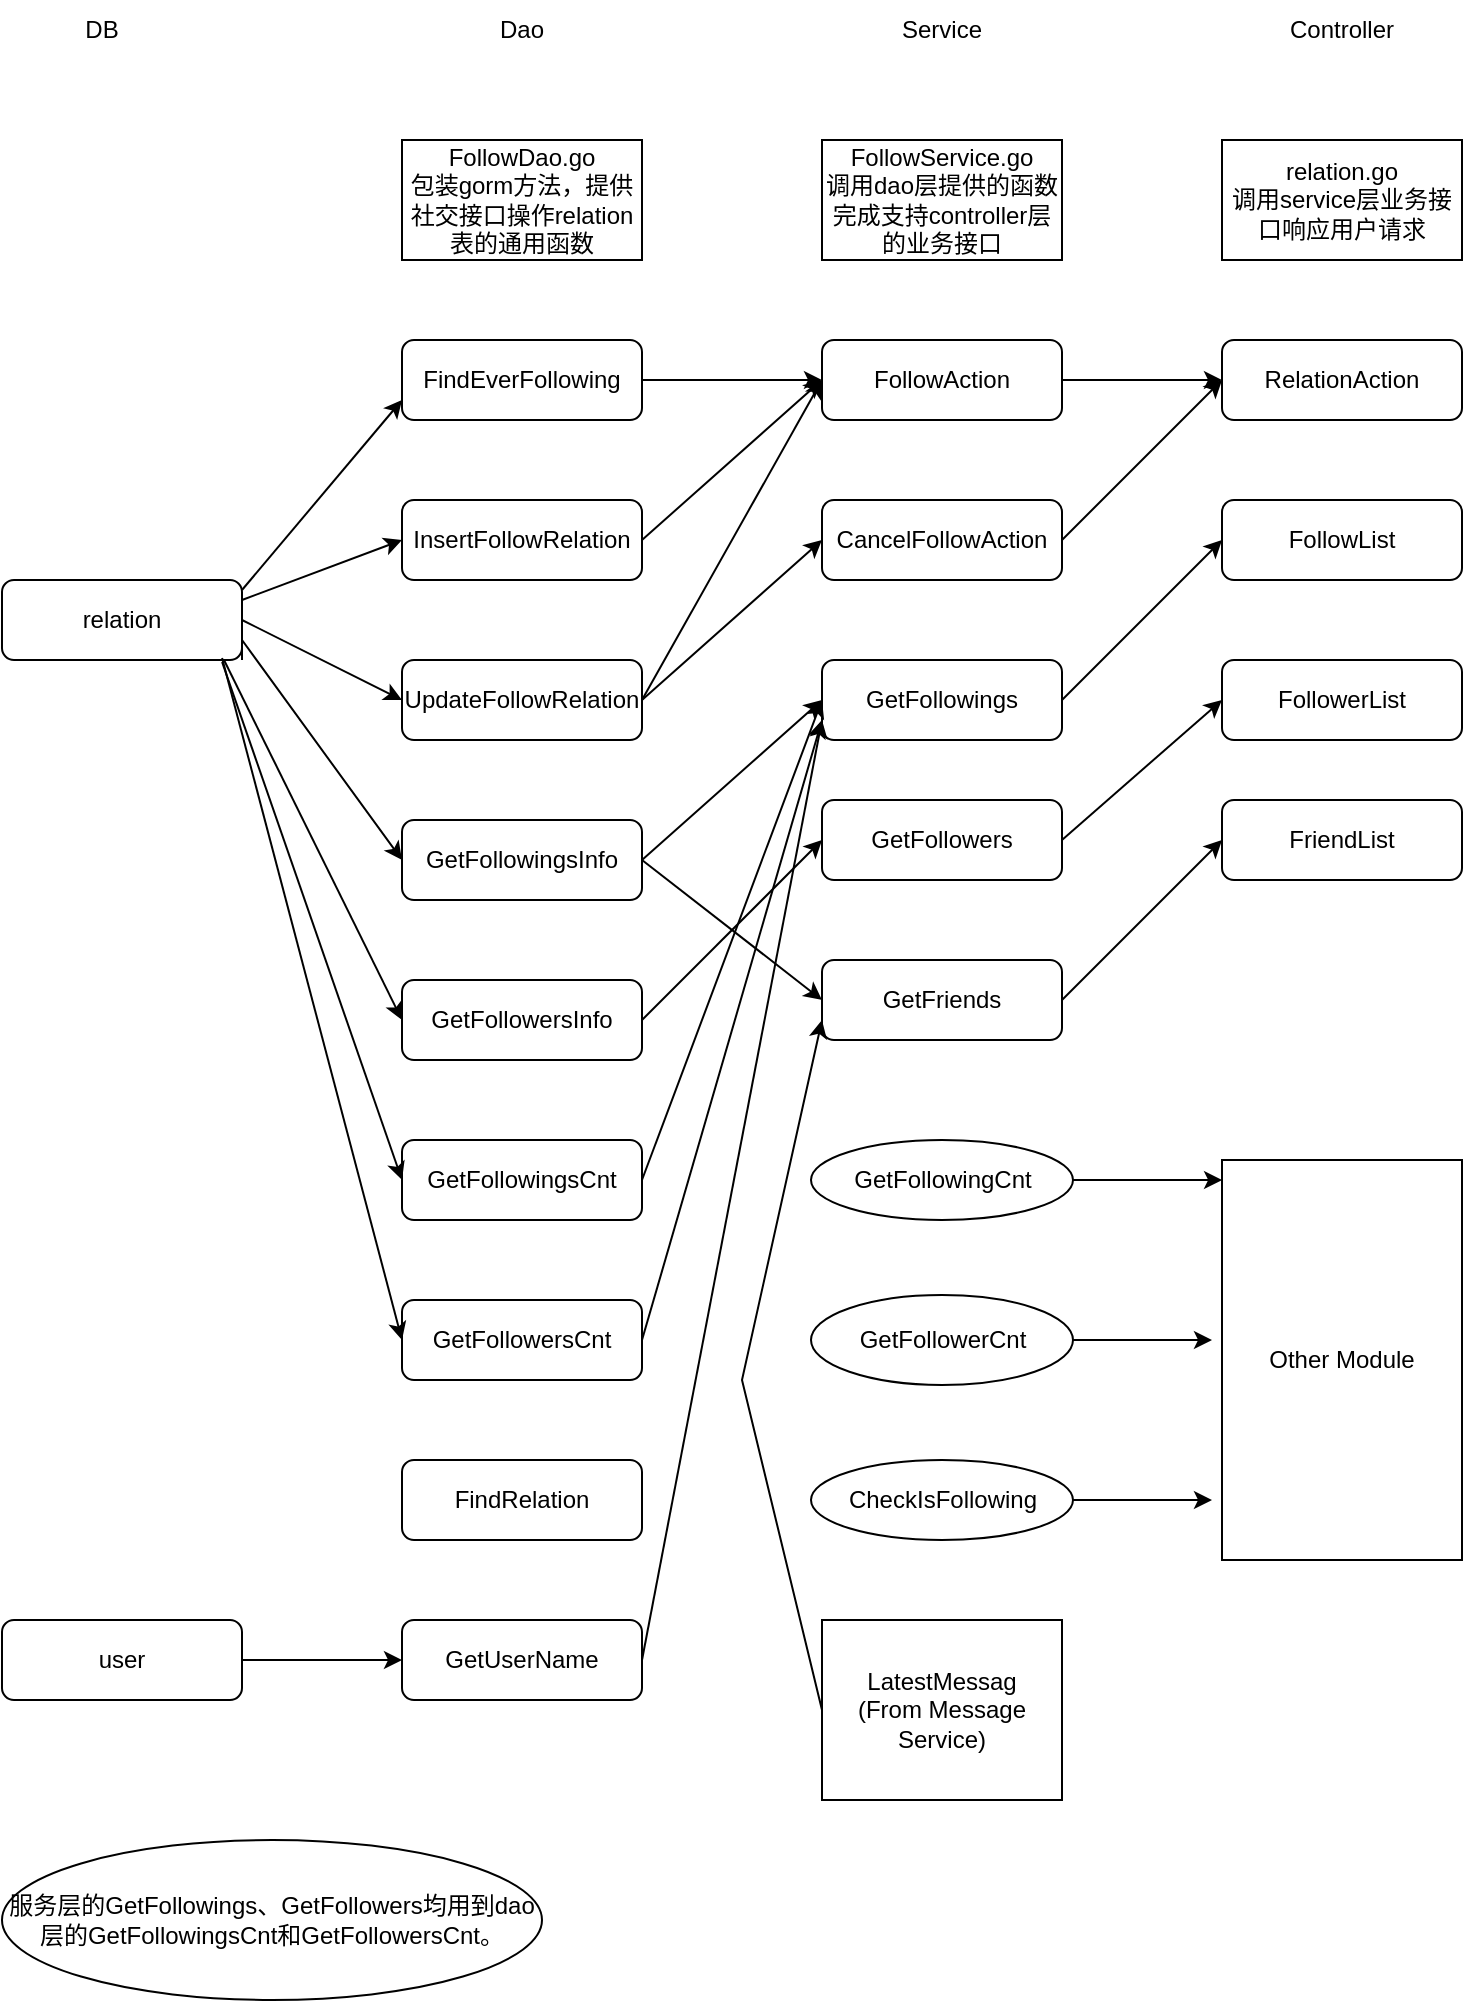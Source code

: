 <mxfile version="20.8.23" type="github">
  <diagram name="第 1 页" id="exY0J_KUNhduBvVWKAtJ">
    <mxGraphModel dx="1710" dy="1102" grid="0" gridSize="10" guides="1" tooltips="1" connect="1" arrows="1" fold="1" page="1" pageScale="1" pageWidth="827" pageHeight="1169" math="0" shadow="0">
      <root>
        <mxCell id="0" />
        <mxCell id="1" parent="0" />
        <mxCell id="ikNL3fhCvf00jAdiAs-t-1" value="Dao" style="text;html=1;strokeColor=none;fillColor=none;align=center;verticalAlign=middle;whiteSpace=wrap;rounded=0;" parent="1" vertex="1">
          <mxGeometry x="240" y="110" width="60" height="30" as="geometry" />
        </mxCell>
        <mxCell id="ikNL3fhCvf00jAdiAs-t-2" value="Service" style="text;html=1;strokeColor=none;fillColor=none;align=center;verticalAlign=middle;whiteSpace=wrap;rounded=0;" parent="1" vertex="1">
          <mxGeometry x="450" y="110" width="60" height="30" as="geometry" />
        </mxCell>
        <mxCell id="ikNL3fhCvf00jAdiAs-t-3" value="Controller" style="text;html=1;strokeColor=none;fillColor=none;align=center;verticalAlign=middle;whiteSpace=wrap;rounded=0;" parent="1" vertex="1">
          <mxGeometry x="650" y="110" width="60" height="30" as="geometry" />
        </mxCell>
        <mxCell id="ikNL3fhCvf00jAdiAs-t-4" value="FollowDao.go&lt;br&gt;包装gorm方法，提供社交接口操作relation表的通用函数" style="rounded=0;whiteSpace=wrap;html=1;" parent="1" vertex="1">
          <mxGeometry x="210" y="180" width="120" height="60" as="geometry" />
        </mxCell>
        <mxCell id="ikNL3fhCvf00jAdiAs-t-5" value="FollowService.go&lt;br&gt;调用dao层提供的函数完成支持controller层的业务接口" style="rounded=0;whiteSpace=wrap;html=1;" parent="1" vertex="1">
          <mxGeometry x="420" y="180" width="120" height="60" as="geometry" />
        </mxCell>
        <mxCell id="ikNL3fhCvf00jAdiAs-t-6" value="relation.go&lt;br&gt;调用service层业务接口响应用户请求" style="rounded=0;whiteSpace=wrap;html=1;" parent="1" vertex="1">
          <mxGeometry x="620" y="180" width="120" height="60" as="geometry" />
        </mxCell>
        <mxCell id="QBlX7y4SrpshygchNIgK-16" style="edgeStyle=orthogonalEdgeStyle;rounded=0;orthogonalLoop=1;jettySize=auto;html=1;exitX=1;exitY=0.5;exitDx=0;exitDy=0;" parent="1" source="ikNL3fhCvf00jAdiAs-t-10" target="ikNL3fhCvf00jAdiAs-t-17" edge="1">
          <mxGeometry relative="1" as="geometry" />
        </mxCell>
        <mxCell id="ikNL3fhCvf00jAdiAs-t-10" value="FindEverFollowing" style="rounded=1;whiteSpace=wrap;html=1;" parent="1" vertex="1">
          <mxGeometry x="210" y="280" width="120" height="40" as="geometry" />
        </mxCell>
        <mxCell id="ikNL3fhCvf00jAdiAs-t-11" value="InsertFollowRelation" style="rounded=1;whiteSpace=wrap;html=1;" parent="1" vertex="1">
          <mxGeometry x="210" y="360" width="120" height="40" as="geometry" />
        </mxCell>
        <mxCell id="ikNL3fhCvf00jAdiAs-t-13" value="UpdateFollowRelation" style="rounded=1;whiteSpace=wrap;html=1;" parent="1" vertex="1">
          <mxGeometry x="210" y="440" width="120" height="40" as="geometry" />
        </mxCell>
        <mxCell id="ikNL3fhCvf00jAdiAs-t-14" value="FindRelation" style="rounded=1;whiteSpace=wrap;html=1;" parent="1" vertex="1">
          <mxGeometry x="210" y="840" width="120" height="40" as="geometry" />
        </mxCell>
        <mxCell id="ikNL3fhCvf00jAdiAs-t-15" value="GetFollowingsInfo" style="rounded=1;whiteSpace=wrap;html=1;" parent="1" vertex="1">
          <mxGeometry x="210" y="520" width="120" height="40" as="geometry" />
        </mxCell>
        <mxCell id="ikNL3fhCvf00jAdiAs-t-16" value="GetFollowersInfo" style="rounded=1;whiteSpace=wrap;html=1;" parent="1" vertex="1">
          <mxGeometry x="210" y="600" width="120" height="40" as="geometry" />
        </mxCell>
        <mxCell id="QBlX7y4SrpshygchNIgK-25" style="edgeStyle=orthogonalEdgeStyle;rounded=0;orthogonalLoop=1;jettySize=auto;html=1;exitX=1;exitY=0.5;exitDx=0;exitDy=0;entryX=0;entryY=0.5;entryDx=0;entryDy=0;" parent="1" source="ikNL3fhCvf00jAdiAs-t-17" target="ikNL3fhCvf00jAdiAs-t-20" edge="1">
          <mxGeometry relative="1" as="geometry" />
        </mxCell>
        <mxCell id="ikNL3fhCvf00jAdiAs-t-17" value="FollowAction" style="rounded=1;whiteSpace=wrap;html=1;" parent="1" vertex="1">
          <mxGeometry x="420" y="280" width="120" height="40" as="geometry" />
        </mxCell>
        <mxCell id="ikNL3fhCvf00jAdiAs-t-18" value="CancelFollowAction" style="rounded=1;whiteSpace=wrap;html=1;" parent="1" vertex="1">
          <mxGeometry x="420" y="360" width="120" height="40" as="geometry" />
        </mxCell>
        <mxCell id="ikNL3fhCvf00jAdiAs-t-19" value="GetFollowings" style="rounded=1;whiteSpace=wrap;html=1;" parent="1" vertex="1">
          <mxGeometry x="420" y="440" width="120" height="40" as="geometry" />
        </mxCell>
        <mxCell id="ikNL3fhCvf00jAdiAs-t-20" value="RelationAction" style="rounded=1;whiteSpace=wrap;html=1;" parent="1" vertex="1">
          <mxGeometry x="620" y="280" width="120" height="40" as="geometry" />
        </mxCell>
        <mxCell id="ikNL3fhCvf00jAdiAs-t-21" value="FollowList" style="rounded=1;whiteSpace=wrap;html=1;" parent="1" vertex="1">
          <mxGeometry x="620" y="360" width="120" height="40" as="geometry" />
        </mxCell>
        <mxCell id="ikNL3fhCvf00jAdiAs-t-22" value="FollowerList" style="rounded=1;whiteSpace=wrap;html=1;" parent="1" vertex="1">
          <mxGeometry x="620" y="440" width="120" height="40" as="geometry" />
        </mxCell>
        <mxCell id="ikNL3fhCvf00jAdiAs-t-23" value="GetFollowers" style="rounded=1;whiteSpace=wrap;html=1;" parent="1" vertex="1">
          <mxGeometry x="420" y="510" width="120" height="40" as="geometry" />
        </mxCell>
        <mxCell id="ikNL3fhCvf00jAdiAs-t-24" value="FriendList" style="rounded=1;whiteSpace=wrap;html=1;" parent="1" vertex="1">
          <mxGeometry x="620" y="510" width="120" height="40" as="geometry" />
        </mxCell>
        <mxCell id="QBlX7y4SrpshygchNIgK-1" value="GetFriends" style="rounded=1;whiteSpace=wrap;html=1;" parent="1" vertex="1">
          <mxGeometry x="420" y="590" width="120" height="40" as="geometry" />
        </mxCell>
        <mxCell id="QBlX7y4SrpshygchNIgK-2" value="DB" style="text;html=1;strokeColor=none;fillColor=none;align=center;verticalAlign=middle;whiteSpace=wrap;rounded=0;" parent="1" vertex="1">
          <mxGeometry x="30" y="110" width="60" height="30" as="geometry" />
        </mxCell>
        <mxCell id="QBlX7y4SrpshygchNIgK-4" value="relation" style="rounded=1;whiteSpace=wrap;html=1;" parent="1" vertex="1">
          <mxGeometry x="10" y="400" width="120" height="40" as="geometry" />
        </mxCell>
        <mxCell id="QBlX7y4SrpshygchNIgK-5" value="user" style="rounded=1;whiteSpace=wrap;html=1;" parent="1" vertex="1">
          <mxGeometry x="10" y="920" width="120" height="40" as="geometry" />
        </mxCell>
        <mxCell id="QBlX7y4SrpshygchNIgK-6" value="GetUserName" style="rounded=1;whiteSpace=wrap;html=1;" parent="1" vertex="1">
          <mxGeometry x="210" y="920" width="120" height="40" as="geometry" />
        </mxCell>
        <mxCell id="QBlX7y4SrpshygchNIgK-8" value="" style="endArrow=classic;html=1;rounded=0;entryX=0;entryY=0.75;entryDx=0;entryDy=0;" parent="1" target="ikNL3fhCvf00jAdiAs-t-10" edge="1">
          <mxGeometry width="50" height="50" relative="1" as="geometry">
            <mxPoint x="130" y="405" as="sourcePoint" />
            <mxPoint x="180" y="355" as="targetPoint" />
          </mxGeometry>
        </mxCell>
        <mxCell id="QBlX7y4SrpshygchNIgK-9" value="" style="endArrow=classic;html=1;rounded=0;entryX=0;entryY=0.5;entryDx=0;entryDy=0;exitX=1;exitY=0.25;exitDx=0;exitDy=0;" parent="1" source="QBlX7y4SrpshygchNIgK-4" target="ikNL3fhCvf00jAdiAs-t-11" edge="1">
          <mxGeometry width="50" height="50" relative="1" as="geometry">
            <mxPoint x="140" y="430" as="sourcePoint" />
            <mxPoint x="190" y="380" as="targetPoint" />
          </mxGeometry>
        </mxCell>
        <mxCell id="QBlX7y4SrpshygchNIgK-10" value="" style="endArrow=classic;html=1;rounded=0;entryX=0;entryY=0.5;entryDx=0;entryDy=0;exitX=1;exitY=0.5;exitDx=0;exitDy=0;" parent="1" source="QBlX7y4SrpshygchNIgK-4" target="ikNL3fhCvf00jAdiAs-t-13" edge="1">
          <mxGeometry width="50" height="50" relative="1" as="geometry">
            <mxPoint x="140" y="460" as="sourcePoint" />
            <mxPoint x="190" y="410" as="targetPoint" />
          </mxGeometry>
        </mxCell>
        <mxCell id="QBlX7y4SrpshygchNIgK-12" value="" style="endArrow=classic;html=1;rounded=0;entryX=0;entryY=0.5;entryDx=0;entryDy=0;exitX=1;exitY=1;exitDx=0;exitDy=0;" parent="1" source="QBlX7y4SrpshygchNIgK-4" target="ikNL3fhCvf00jAdiAs-t-15" edge="1">
          <mxGeometry width="50" height="50" relative="1" as="geometry">
            <mxPoint x="390" y="520" as="sourcePoint" />
            <mxPoint x="440" y="470" as="targetPoint" />
            <Array as="points">
              <mxPoint x="130" y="430" />
            </Array>
          </mxGeometry>
        </mxCell>
        <mxCell id="QBlX7y4SrpshygchNIgK-15" value="" style="endArrow=classic;html=1;rounded=0;entryX=0;entryY=0.5;entryDx=0;entryDy=0;exitX=1;exitY=0.5;exitDx=0;exitDy=0;" parent="1" source="QBlX7y4SrpshygchNIgK-5" target="QBlX7y4SrpshygchNIgK-6" edge="1">
          <mxGeometry width="50" height="50" relative="1" as="geometry">
            <mxPoint x="130" y="950" as="sourcePoint" />
            <mxPoint x="180" y="900" as="targetPoint" />
          </mxGeometry>
        </mxCell>
        <mxCell id="QBlX7y4SrpshygchNIgK-18" value="" style="endArrow=classic;html=1;rounded=0;entryX=0;entryY=0.5;entryDx=0;entryDy=0;" parent="1" target="ikNL3fhCvf00jAdiAs-t-17" edge="1">
          <mxGeometry width="50" height="50" relative="1" as="geometry">
            <mxPoint x="330" y="380" as="sourcePoint" />
            <mxPoint x="380" y="330" as="targetPoint" />
          </mxGeometry>
        </mxCell>
        <mxCell id="QBlX7y4SrpshygchNIgK-19" value="" style="endArrow=classic;html=1;fontFamily=Helvetica;fontSize=11;fontColor=default;align=center;strokeColor=default;" parent="1" edge="1">
          <mxGeometry width="50" height="50" relative="1" as="geometry">
            <mxPoint x="330" y="460" as="sourcePoint" />
            <mxPoint x="420" y="300" as="targetPoint" />
          </mxGeometry>
        </mxCell>
        <mxCell id="QBlX7y4SrpshygchNIgK-20" value="" style="endArrow=classic;html=1;rounded=0;entryX=0;entryY=0.5;entryDx=0;entryDy=0;" parent="1" target="ikNL3fhCvf00jAdiAs-t-18" edge="1">
          <mxGeometry width="50" height="50" relative="1" as="geometry">
            <mxPoint x="330" y="460" as="sourcePoint" />
            <mxPoint x="340" y="550" as="targetPoint" />
          </mxGeometry>
        </mxCell>
        <mxCell id="QBlX7y4SrpshygchNIgK-26" value="" style="endArrow=classic;html=1;rounded=0;entryX=0;entryY=0.5;entryDx=0;entryDy=0;exitX=1;exitY=0.5;exitDx=0;exitDy=0;" parent="1" source="ikNL3fhCvf00jAdiAs-t-18" target="ikNL3fhCvf00jAdiAs-t-20" edge="1">
          <mxGeometry width="50" height="50" relative="1" as="geometry">
            <mxPoint x="390" y="520" as="sourcePoint" />
            <mxPoint x="440" y="470" as="targetPoint" />
          </mxGeometry>
        </mxCell>
        <mxCell id="QBlX7y4SrpshygchNIgK-27" value="" style="endArrow=classic;html=1;rounded=0;entryX=0;entryY=0.5;entryDx=0;entryDy=0;exitX=1;exitY=0.5;exitDx=0;exitDy=0;" parent="1" source="ikNL3fhCvf00jAdiAs-t-19" target="ikNL3fhCvf00jAdiAs-t-21" edge="1">
          <mxGeometry width="50" height="50" relative="1" as="geometry">
            <mxPoint x="390" y="520" as="sourcePoint" />
            <mxPoint x="440" y="470" as="targetPoint" />
          </mxGeometry>
        </mxCell>
        <mxCell id="QBlX7y4SrpshygchNIgK-28" value="" style="endArrow=classic;html=1;rounded=0;entryX=0;entryY=0.5;entryDx=0;entryDy=0;exitX=1;exitY=0.5;exitDx=0;exitDy=0;" parent="1" source="ikNL3fhCvf00jAdiAs-t-23" target="ikNL3fhCvf00jAdiAs-t-22" edge="1">
          <mxGeometry width="50" height="50" relative="1" as="geometry">
            <mxPoint x="390" y="520" as="sourcePoint" />
            <mxPoint x="440" y="470" as="targetPoint" />
          </mxGeometry>
        </mxCell>
        <mxCell id="QBlX7y4SrpshygchNIgK-29" value="" style="endArrow=classic;html=1;rounded=0;entryX=0;entryY=0.5;entryDx=0;entryDy=0;exitX=1;exitY=0.5;exitDx=0;exitDy=0;" parent="1" source="QBlX7y4SrpshygchNIgK-1" target="ikNL3fhCvf00jAdiAs-t-24" edge="1">
          <mxGeometry width="50" height="50" relative="1" as="geometry">
            <mxPoint x="580" y="600" as="sourcePoint" />
            <mxPoint x="630" y="550" as="targetPoint" />
          </mxGeometry>
        </mxCell>
        <mxCell id="QBlX7y4SrpshygchNIgK-30" value="GetFollowingsCnt" style="rounded=1;whiteSpace=wrap;html=1;" parent="1" vertex="1">
          <mxGeometry x="210" y="680" width="120" height="40" as="geometry" />
        </mxCell>
        <mxCell id="QBlX7y4SrpshygchNIgK-31" value="GetFollowersCnt" style="rounded=1;whiteSpace=wrap;html=1;" parent="1" vertex="1">
          <mxGeometry x="210" y="760" width="120" height="40" as="geometry" />
        </mxCell>
        <mxCell id="QBlX7y4SrpshygchNIgK-33" value="" style="endArrow=classic;html=1;rounded=0;exitX=1;exitY=0.5;exitDx=0;exitDy=0;entryX=0;entryY=0.5;entryDx=0;entryDy=0;" parent="1" source="ikNL3fhCvf00jAdiAs-t-15" target="ikNL3fhCvf00jAdiAs-t-19" edge="1">
          <mxGeometry width="50" height="50" relative="1" as="geometry">
            <mxPoint x="350" y="620" as="sourcePoint" />
            <mxPoint x="380" y="570" as="targetPoint" />
          </mxGeometry>
        </mxCell>
        <mxCell id="QBlX7y4SrpshygchNIgK-35" value="" style="endArrow=classic;html=1;rounded=0;entryX=0;entryY=0.5;entryDx=0;entryDy=0;exitX=1;exitY=0.5;exitDx=0;exitDy=0;" parent="1" source="QBlX7y4SrpshygchNIgK-30" target="ikNL3fhCvf00jAdiAs-t-19" edge="1">
          <mxGeometry width="50" height="50" relative="1" as="geometry">
            <mxPoint x="350" y="780" as="sourcePoint" />
            <mxPoint x="400" y="730" as="targetPoint" />
          </mxGeometry>
        </mxCell>
        <mxCell id="QBlX7y4SrpshygchNIgK-37" value="" style="endArrow=classic;html=1;rounded=0;entryX=0;entryY=0.75;entryDx=0;entryDy=0;" parent="1" target="ikNL3fhCvf00jAdiAs-t-19" edge="1">
          <mxGeometry width="50" height="50" relative="1" as="geometry">
            <mxPoint x="330" y="780" as="sourcePoint" />
            <mxPoint x="380" y="730" as="targetPoint" />
          </mxGeometry>
        </mxCell>
        <mxCell id="QBlX7y4SrpshygchNIgK-40" value="" style="endArrow=classic;html=1;rounded=0;exitX=1;exitY=0.5;exitDx=0;exitDy=0;entryX=0;entryY=0.75;entryDx=0;entryDy=0;" parent="1" source="QBlX7y4SrpshygchNIgK-6" target="ikNL3fhCvf00jAdiAs-t-19" edge="1">
          <mxGeometry width="50" height="50" relative="1" as="geometry">
            <mxPoint x="390" y="700" as="sourcePoint" />
            <mxPoint x="440" y="650" as="targetPoint" />
          </mxGeometry>
        </mxCell>
        <mxCell id="QBlX7y4SrpshygchNIgK-41" value="服务层的GetFollowings、GetFollowers均用到dao层的GetFollowingsCnt和GetFollowersCnt。" style="ellipse;whiteSpace=wrap;html=1;" parent="1" vertex="1">
          <mxGeometry x="10" y="1030" width="270" height="80" as="geometry" />
        </mxCell>
        <mxCell id="T_MhrC0wF2-ib8rbhjmg-7" style="edgeStyle=orthogonalEdgeStyle;rounded=0;orthogonalLoop=1;jettySize=auto;html=1;entryX=0.042;entryY=0.1;entryDx=0;entryDy=0;entryPerimeter=0;" parent="1" source="T_MhrC0wF2-ib8rbhjmg-1" edge="1">
          <mxGeometry relative="1" as="geometry">
            <mxPoint x="620.04" y="700" as="targetPoint" />
          </mxGeometry>
        </mxCell>
        <mxCell id="T_MhrC0wF2-ib8rbhjmg-1" value="GetFollowingCnt" style="ellipse;whiteSpace=wrap;html=1;" parent="1" vertex="1">
          <mxGeometry x="414.5" y="680" width="131" height="40" as="geometry" />
        </mxCell>
        <mxCell id="T_MhrC0wF2-ib8rbhjmg-8" style="edgeStyle=orthogonalEdgeStyle;rounded=0;orthogonalLoop=1;jettySize=auto;html=1;exitX=1;exitY=0.5;exitDx=0;exitDy=0;entryX=0;entryY=0.5;entryDx=0;entryDy=0;" parent="1" source="T_MhrC0wF2-ib8rbhjmg-3" edge="1">
          <mxGeometry relative="1" as="geometry">
            <mxPoint x="615" y="780" as="targetPoint" />
          </mxGeometry>
        </mxCell>
        <mxCell id="T_MhrC0wF2-ib8rbhjmg-3" value="GetFollowerCnt" style="ellipse;whiteSpace=wrap;html=1;" parent="1" vertex="1">
          <mxGeometry x="414.5" y="757.5" width="131" height="45" as="geometry" />
        </mxCell>
        <mxCell id="T_MhrC0wF2-ib8rbhjmg-9" style="edgeStyle=orthogonalEdgeStyle;rounded=0;orthogonalLoop=1;jettySize=auto;html=1;exitX=1;exitY=0.5;exitDx=0;exitDy=0;entryX=0;entryY=0.9;entryDx=0;entryDy=0;entryPerimeter=0;" parent="1" source="T_MhrC0wF2-ib8rbhjmg-4" edge="1">
          <mxGeometry relative="1" as="geometry">
            <mxPoint x="615" y="860" as="targetPoint" />
          </mxGeometry>
        </mxCell>
        <mxCell id="T_MhrC0wF2-ib8rbhjmg-4" value="CheckIsFollowing" style="ellipse;whiteSpace=wrap;html=1;" parent="1" vertex="1">
          <mxGeometry x="414.5" y="840" width="131" height="40" as="geometry" />
        </mxCell>
        <mxCell id="T_MhrC0wF2-ib8rbhjmg-10" value="Other Module" style="rounded=0;whiteSpace=wrap;html=1;" parent="1" vertex="1">
          <mxGeometry x="620" y="690" width="120" height="200" as="geometry" />
        </mxCell>
        <mxCell id="T_MhrC0wF2-ib8rbhjmg-11" value="" style="endArrow=classic;html=1;rounded=0;exitX=1;exitY=0.5;exitDx=0;exitDy=0;entryX=0;entryY=0.5;entryDx=0;entryDy=0;" parent="1" source="ikNL3fhCvf00jAdiAs-t-16" target="ikNL3fhCvf00jAdiAs-t-23" edge="1">
          <mxGeometry width="50" height="50" relative="1" as="geometry">
            <mxPoint x="340" y="620" as="sourcePoint" />
            <mxPoint x="390" y="570" as="targetPoint" />
          </mxGeometry>
        </mxCell>
        <mxCell id="T_MhrC0wF2-ib8rbhjmg-12" value="" style="endArrow=classic;html=1;rounded=0;exitX=0.925;exitY=1;exitDx=0;exitDy=0;exitPerimeter=0;entryX=0;entryY=0.5;entryDx=0;entryDy=0;" parent="1" source="QBlX7y4SrpshygchNIgK-4" target="ikNL3fhCvf00jAdiAs-t-16" edge="1">
          <mxGeometry width="50" height="50" relative="1" as="geometry">
            <mxPoint x="130" y="450" as="sourcePoint" />
            <mxPoint x="110" y="510" as="targetPoint" />
          </mxGeometry>
        </mxCell>
        <mxCell id="T_MhrC0wF2-ib8rbhjmg-13" value="" style="endArrow=classic;html=1;rounded=0;exitX=0.917;exitY=1.025;exitDx=0;exitDy=0;exitPerimeter=0;entryX=0;entryY=0.5;entryDx=0;entryDy=0;" parent="1" source="QBlX7y4SrpshygchNIgK-4" target="QBlX7y4SrpshygchNIgK-30" edge="1">
          <mxGeometry width="50" height="50" relative="1" as="geometry">
            <mxPoint x="60" y="640" as="sourcePoint" />
            <mxPoint x="200" y="700" as="targetPoint" />
          </mxGeometry>
        </mxCell>
        <mxCell id="T_MhrC0wF2-ib8rbhjmg-14" value="" style="endArrow=classic;html=1;rounded=0;exitX=0.917;exitY=0.975;exitDx=0;exitDy=0;exitPerimeter=0;" parent="1" source="QBlX7y4SrpshygchNIgK-4" edge="1">
          <mxGeometry width="50" height="50" relative="1" as="geometry">
            <mxPoint x="70" y="520" as="sourcePoint" />
            <mxPoint x="210" y="780" as="targetPoint" />
          </mxGeometry>
        </mxCell>
        <mxCell id="T_MhrC0wF2-ib8rbhjmg-15" value="" style="endArrow=classic;html=1;rounded=0;entryX=0;entryY=0.5;entryDx=0;entryDy=0;exitX=1;exitY=0.5;exitDx=0;exitDy=0;" parent="1" source="ikNL3fhCvf00jAdiAs-t-15" target="QBlX7y4SrpshygchNIgK-1" edge="1">
          <mxGeometry width="50" height="50" relative="1" as="geometry">
            <mxPoint x="350" y="670" as="sourcePoint" />
            <mxPoint x="400" y="620" as="targetPoint" />
          </mxGeometry>
        </mxCell>
        <mxCell id="T_MhrC0wF2-ib8rbhjmg-16" value="LatestMessag&lt;br&gt;(From Message Service)" style="rounded=0;whiteSpace=wrap;html=1;" parent="1" vertex="1">
          <mxGeometry x="420" y="920" width="120" height="90" as="geometry" />
        </mxCell>
        <mxCell id="T_MhrC0wF2-ib8rbhjmg-17" value="" style="endArrow=classic;html=1;rounded=0;entryX=0;entryY=0.75;entryDx=0;entryDy=0;exitX=0;exitY=0.5;exitDx=0;exitDy=0;" parent="1" source="T_MhrC0wF2-ib8rbhjmg-16" target="QBlX7y4SrpshygchNIgK-1" edge="1">
          <mxGeometry width="50" height="50" relative="1" as="geometry">
            <mxPoint x="340" y="1010" as="sourcePoint" />
            <mxPoint x="440" y="660" as="targetPoint" />
            <Array as="points">
              <mxPoint x="380" y="800" />
            </Array>
          </mxGeometry>
        </mxCell>
      </root>
    </mxGraphModel>
  </diagram>
</mxfile>
